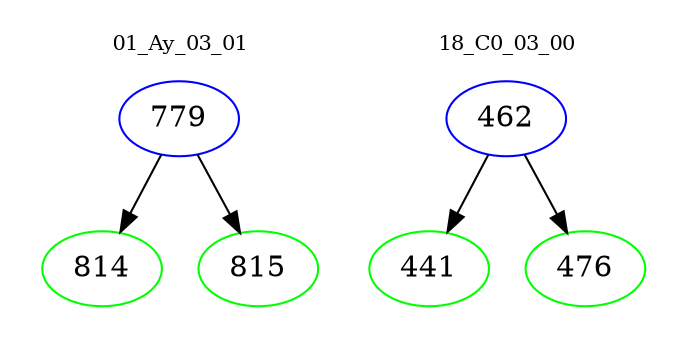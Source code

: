 digraph{
subgraph cluster_0 {
color = white
label = "01_Ay_03_01";
fontsize=10;
T0_779 [label="779", color="blue"]
T0_779 -> T0_814 [color="black"]
T0_814 [label="814", color="green"]
T0_779 -> T0_815 [color="black"]
T0_815 [label="815", color="green"]
}
subgraph cluster_1 {
color = white
label = "18_C0_03_00";
fontsize=10;
T1_462 [label="462", color="blue"]
T1_462 -> T1_441 [color="black"]
T1_441 [label="441", color="green"]
T1_462 -> T1_476 [color="black"]
T1_476 [label="476", color="green"]
}
}
